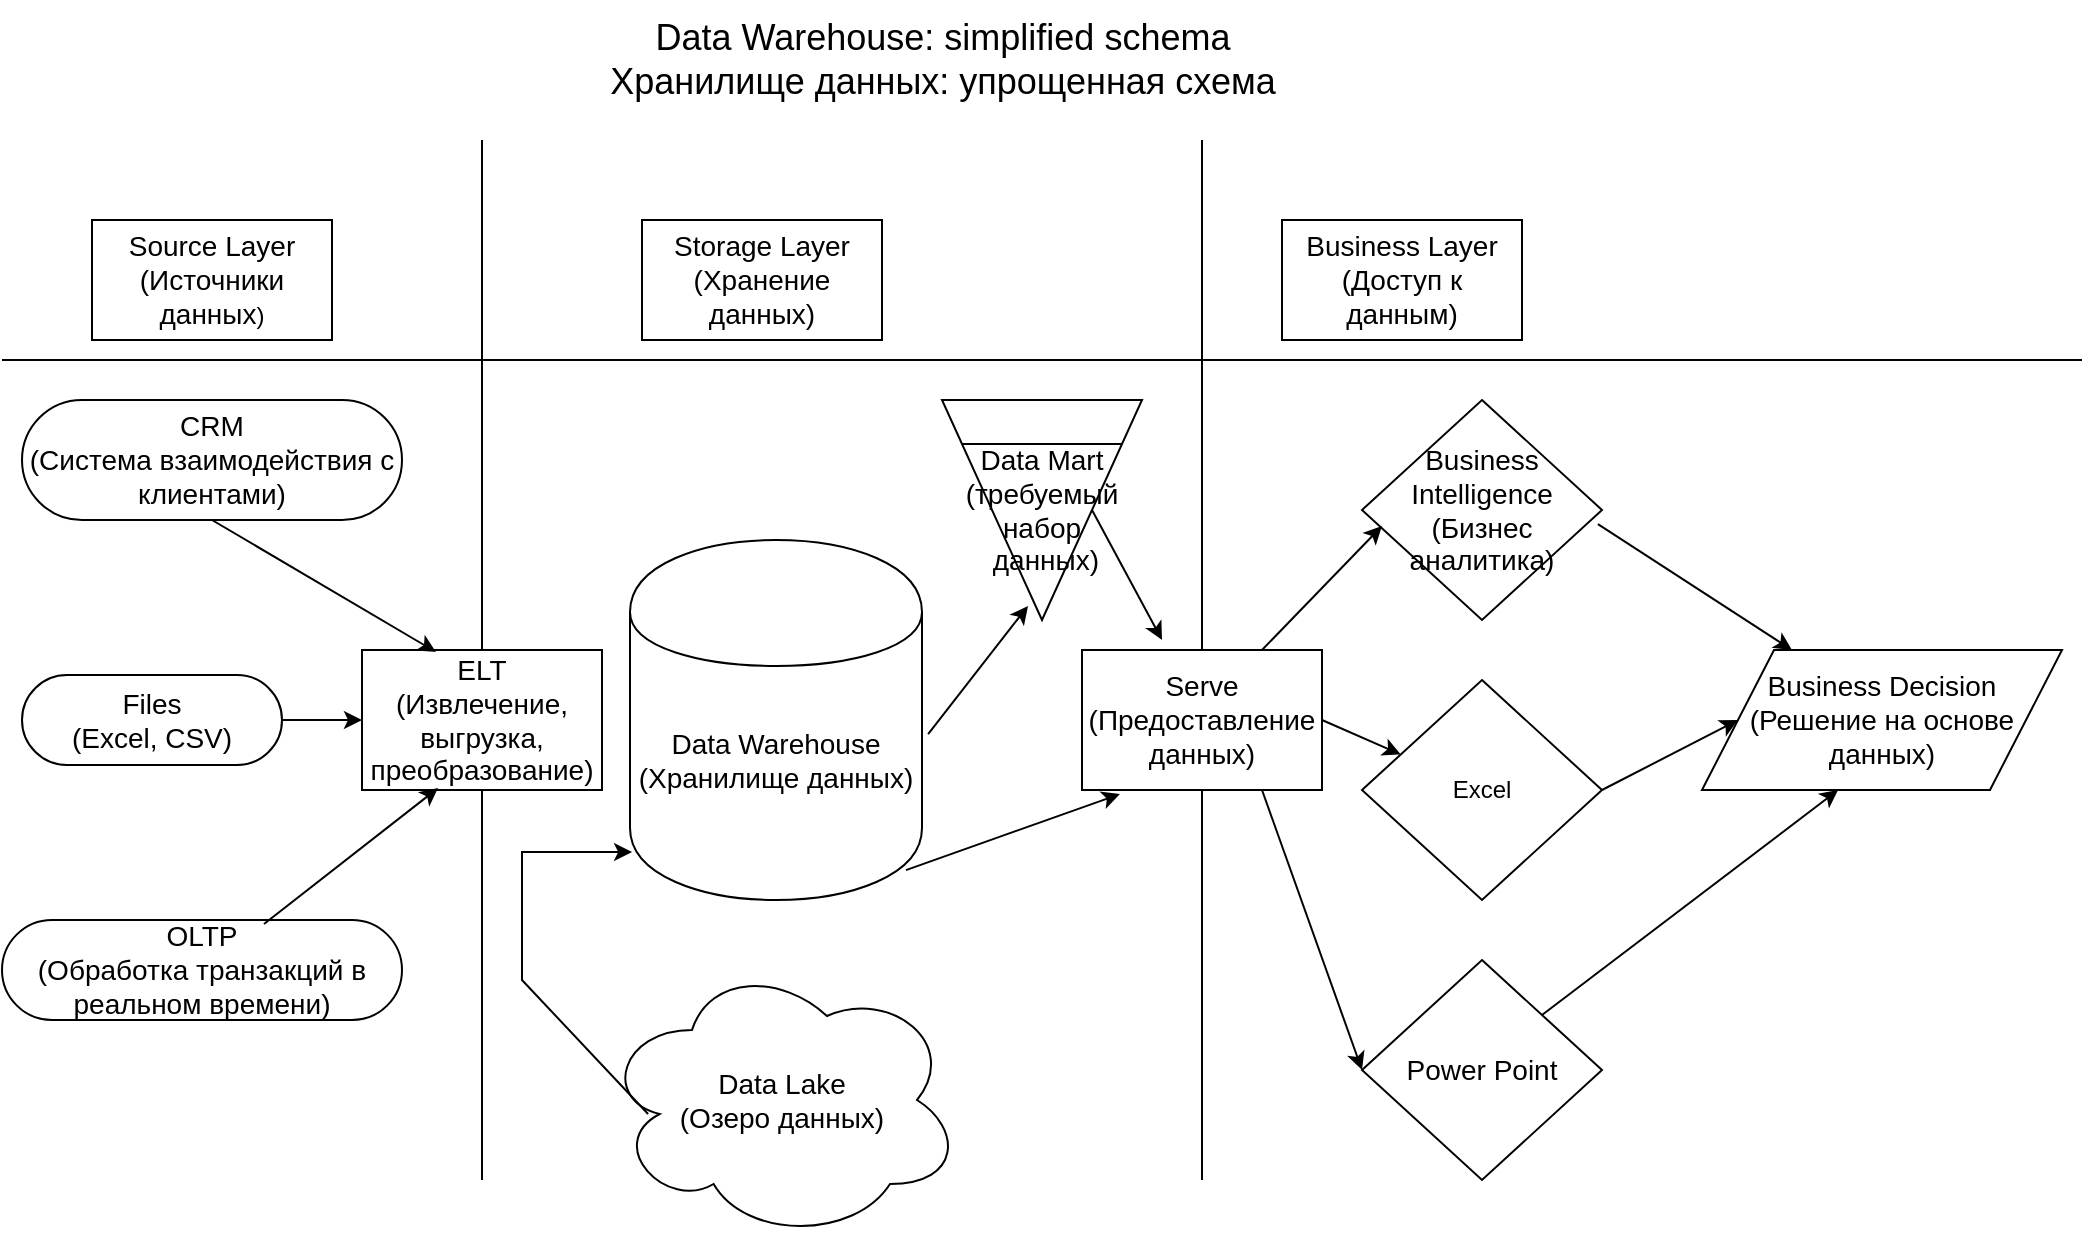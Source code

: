 <mxfile version="21.1.4">
  <diagram name="Страница 1" id="8gCADdNgLz2kUwqrJrQQ">
    <mxGraphModel dx="1394" dy="766" grid="1" gridSize="10" guides="1" tooltips="1" connect="1" arrows="1" fold="1" page="1" pageScale="1" pageWidth="827" pageHeight="1169" math="0" shadow="0">
      <root>
        <mxCell id="0" />
        <mxCell id="1" parent="0" />
        <mxCell id="5JDfJ07FDdf0CoFAMKH8-1" value="&lt;font style=&quot;font-size: 14px;&quot;&gt;Source Layer&lt;br&gt;(Источники данных&lt;/font&gt;)" style="rounded=0;whiteSpace=wrap;html=1;" vertex="1" parent="1">
          <mxGeometry x="85" y="120" width="120" height="60" as="geometry" />
        </mxCell>
        <mxCell id="5JDfJ07FDdf0CoFAMKH8-2" value="&lt;font style=&quot;font-size: 14px;&quot;&gt;Storage Layer&lt;br&gt;(Хранение данных)&lt;/font&gt;" style="rounded=0;whiteSpace=wrap;html=1;" vertex="1" parent="1">
          <mxGeometry x="360" y="120" width="120" height="60" as="geometry" />
        </mxCell>
        <mxCell id="5JDfJ07FDdf0CoFAMKH8-3" value="&lt;font style=&quot;font-size: 14px;&quot;&gt;Business Layer&lt;br&gt;(Доступ к данным)&lt;/font&gt;" style="rounded=0;whiteSpace=wrap;html=1;" vertex="1" parent="1">
          <mxGeometry x="680" y="120" width="120" height="60" as="geometry" />
        </mxCell>
        <mxCell id="5JDfJ07FDdf0CoFAMKH8-4" value="" style="endArrow=none;html=1;rounded=0;" edge="1" parent="1">
          <mxGeometry width="50" height="50" relative="1" as="geometry">
            <mxPoint x="280" y="600" as="sourcePoint" />
            <mxPoint x="280" y="80" as="targetPoint" />
          </mxGeometry>
        </mxCell>
        <mxCell id="5JDfJ07FDdf0CoFAMKH8-5" value="" style="endArrow=none;html=1;rounded=0;" edge="1" parent="1" source="5JDfJ07FDdf0CoFAMKH8-23">
          <mxGeometry width="50" height="50" relative="1" as="geometry">
            <mxPoint x="640" y="600" as="sourcePoint" />
            <mxPoint x="640" y="80" as="targetPoint" />
          </mxGeometry>
        </mxCell>
        <mxCell id="5JDfJ07FDdf0CoFAMKH8-7" value="&lt;font style=&quot;font-size: 14px;&quot;&gt;Data Warehouse&lt;br&gt;(Хранилище данных)&lt;/font&gt;" style="shape=cylinder;whiteSpace=wrap;html=1;boundedLbl=1;backgroundOutline=1;" vertex="1" parent="1">
          <mxGeometry x="354" y="280" width="146" height="180" as="geometry" />
        </mxCell>
        <mxCell id="5JDfJ07FDdf0CoFAMKH8-8" value="&lt;font style=&quot;font-size: 14px;&quot;&gt;Data Lake&lt;br&gt;(Озеро данных)&lt;/font&gt;" style="shape=cloud;whiteSpace=wrap;html=1;" vertex="1" parent="1">
          <mxGeometry x="340" y="490" width="180" height="140" as="geometry" />
        </mxCell>
        <mxCell id="5JDfJ07FDdf0CoFAMKH8-9" value="" style="endArrow=classic;html=1;rounded=0;exitX=0.128;exitY=0.55;exitDx=0;exitDy=0;exitPerimeter=0;entryX=0.007;entryY=0.867;entryDx=0;entryDy=0;entryPerimeter=0;" edge="1" parent="1" source="5JDfJ07FDdf0CoFAMKH8-8" target="5JDfJ07FDdf0CoFAMKH8-7">
          <mxGeometry width="50" height="50" relative="1" as="geometry">
            <mxPoint x="390" y="340" as="sourcePoint" />
            <mxPoint x="440" y="290" as="targetPoint" />
            <Array as="points">
              <mxPoint x="300" y="500" />
              <mxPoint x="300" y="436" />
            </Array>
          </mxGeometry>
        </mxCell>
        <mxCell id="5JDfJ07FDdf0CoFAMKH8-10" value="&lt;font style=&quot;font-size: 14px;&quot;&gt;Business Decision&lt;br&gt;(Решение на основе данных)&lt;/font&gt;" style="shape=parallelogram;perimeter=parallelogramPerimeter;whiteSpace=wrap;html=1;dashed=0;" vertex="1" parent="1">
          <mxGeometry x="890" y="335" width="180" height="70" as="geometry" />
        </mxCell>
        <mxCell id="5JDfJ07FDdf0CoFAMKH8-11" value="&lt;font style=&quot;font-size: 14px;&quot;&gt;CRM&lt;br&gt;(Система взаимодействия с клиентами)&lt;/font&gt;" style="html=1;dashed=0;whiteSpace=wrap;shape=mxgraph.dfd.start" vertex="1" parent="1">
          <mxGeometry x="50" y="210" width="190" height="60" as="geometry" />
        </mxCell>
        <mxCell id="5JDfJ07FDdf0CoFAMKH8-12" value="&lt;font style=&quot;font-size: 14px;&quot;&gt;Files&lt;br&gt;(Excel, CSV)&lt;/font&gt;" style="html=1;dashed=0;whiteSpace=wrap;shape=mxgraph.dfd.start" vertex="1" parent="1">
          <mxGeometry x="50" y="347.5" width="130" height="45" as="geometry" />
        </mxCell>
        <mxCell id="5JDfJ07FDdf0CoFAMKH8-13" value="&lt;font style=&quot;font-size: 14px;&quot;&gt;OLTP&lt;br&gt;(Обработка транзакций в реальном времени)&lt;/font&gt;" style="html=1;dashed=0;whiteSpace=wrap;shape=mxgraph.dfd.start" vertex="1" parent="1">
          <mxGeometry x="40" y="470" width="200" height="50" as="geometry" />
        </mxCell>
        <mxCell id="5JDfJ07FDdf0CoFAMKH8-14" value="&lt;font style=&quot;font-size: 14px;&quot;&gt;ELT&lt;br&gt;(Извлечение, выгрузка, преобразование)&lt;/font&gt;" style="html=1;dashed=0;whiteSpace=wrap;" vertex="1" parent="1">
          <mxGeometry x="220" y="335" width="120" height="70" as="geometry" />
        </mxCell>
        <mxCell id="5JDfJ07FDdf0CoFAMKH8-15" value="" style="endArrow=classic;html=1;rounded=0;exitX=0.655;exitY=0.04;exitDx=0;exitDy=0;exitPerimeter=0;entryX=0.317;entryY=0.986;entryDx=0;entryDy=0;entryPerimeter=0;" edge="1" parent="1" source="5JDfJ07FDdf0CoFAMKH8-13" target="5JDfJ07FDdf0CoFAMKH8-14">
          <mxGeometry width="50" height="50" relative="1" as="geometry">
            <mxPoint x="390" y="320" as="sourcePoint" />
            <mxPoint x="440" y="270" as="targetPoint" />
          </mxGeometry>
        </mxCell>
        <mxCell id="5JDfJ07FDdf0CoFAMKH8-16" value="" style="endArrow=classic;html=1;rounded=0;exitX=1;exitY=0.5;exitDx=0;exitDy=0;exitPerimeter=0;entryX=0;entryY=0.5;entryDx=0;entryDy=0;" edge="1" parent="1" source="5JDfJ07FDdf0CoFAMKH8-12" target="5JDfJ07FDdf0CoFAMKH8-14">
          <mxGeometry width="50" height="50" relative="1" as="geometry">
            <mxPoint x="390" y="320" as="sourcePoint" />
            <mxPoint x="440" y="270" as="targetPoint" />
          </mxGeometry>
        </mxCell>
        <mxCell id="5JDfJ07FDdf0CoFAMKH8-17" value="" style="endArrow=classic;html=1;rounded=0;exitX=0.5;exitY=0.5;exitDx=0;exitDy=30;exitPerimeter=0;entryX=0.308;entryY=0.014;entryDx=0;entryDy=0;entryPerimeter=0;" edge="1" parent="1" source="5JDfJ07FDdf0CoFAMKH8-11" target="5JDfJ07FDdf0CoFAMKH8-14">
          <mxGeometry width="50" height="50" relative="1" as="geometry">
            <mxPoint x="390" y="320" as="sourcePoint" />
            <mxPoint x="440" y="270" as="targetPoint" />
          </mxGeometry>
        </mxCell>
        <mxCell id="5JDfJ07FDdf0CoFAMKH8-19" value="&lt;font style=&quot;font-size: 14px;&quot;&gt;Data Mart&lt;br&gt;(требуемый набор&lt;br&gt;&amp;nbsp;данных)&lt;/font&gt;" style="html=1;dashed=0;whiteSpace=wrap;shape=mxgraph.dfd.archive" vertex="1" parent="1">
          <mxGeometry x="510" y="210" width="100" height="110" as="geometry" />
        </mxCell>
        <mxCell id="5JDfJ07FDdf0CoFAMKH8-20" value="&lt;font style=&quot;font-size: 14px;&quot;&gt;Business&lt;br&gt;Intelligence&lt;br&gt;(Бизнес аналитика)&lt;/font&gt;" style="shape=rhombus;html=1;dashed=0;whiteSpace=wrap;perimeter=rhombusPerimeter;" vertex="1" parent="1">
          <mxGeometry x="720" y="210" width="120" height="110" as="geometry" />
        </mxCell>
        <mxCell id="5JDfJ07FDdf0CoFAMKH8-21" value="" style="endArrow=classic;html=1;rounded=0;exitX=1.021;exitY=0.539;exitDx=0;exitDy=0;exitPerimeter=0;entryX=0.43;entryY=0.936;entryDx=0;entryDy=0;entryPerimeter=0;" edge="1" parent="1" source="5JDfJ07FDdf0CoFAMKH8-7" target="5JDfJ07FDdf0CoFAMKH8-19">
          <mxGeometry width="50" height="50" relative="1" as="geometry">
            <mxPoint x="560" y="430" as="sourcePoint" />
            <mxPoint x="610" y="380" as="targetPoint" />
          </mxGeometry>
        </mxCell>
        <mxCell id="5JDfJ07FDdf0CoFAMKH8-22" value="" style="endArrow=classic;html=1;rounded=0;exitX=0.75;exitY=0.5;exitDx=0;exitDy=0;exitPerimeter=0;" edge="1" parent="1" source="5JDfJ07FDdf0CoFAMKH8-19">
          <mxGeometry width="50" height="50" relative="1" as="geometry">
            <mxPoint x="610" y="310" as="sourcePoint" />
            <mxPoint x="620" y="330" as="targetPoint" />
          </mxGeometry>
        </mxCell>
        <mxCell id="5JDfJ07FDdf0CoFAMKH8-24" value="" style="endArrow=none;html=1;rounded=0;" edge="1" parent="1" target="5JDfJ07FDdf0CoFAMKH8-23">
          <mxGeometry width="50" height="50" relative="1" as="geometry">
            <mxPoint x="640" y="600" as="sourcePoint" />
            <mxPoint x="640" y="80" as="targetPoint" />
          </mxGeometry>
        </mxCell>
        <mxCell id="5JDfJ07FDdf0CoFAMKH8-23" value="&lt;font style=&quot;font-size: 14px;&quot;&gt;Serve&lt;br&gt;(Предоставление&lt;br&gt;данных)&lt;/font&gt;" style="html=1;dashed=0;whiteSpace=wrap;" vertex="1" parent="1">
          <mxGeometry x="580" y="335" width="120" height="70" as="geometry" />
        </mxCell>
        <mxCell id="5JDfJ07FDdf0CoFAMKH8-25" value="" style="endArrow=classic;html=1;rounded=0;exitX=0.945;exitY=0.917;exitDx=0;exitDy=0;exitPerimeter=0;entryX=0.158;entryY=1.029;entryDx=0;entryDy=0;entryPerimeter=0;" edge="1" parent="1" source="5JDfJ07FDdf0CoFAMKH8-7" target="5JDfJ07FDdf0CoFAMKH8-23">
          <mxGeometry width="50" height="50" relative="1" as="geometry">
            <mxPoint x="560" y="410" as="sourcePoint" />
            <mxPoint x="610" y="360" as="targetPoint" />
          </mxGeometry>
        </mxCell>
        <mxCell id="5JDfJ07FDdf0CoFAMKH8-26" value="Excel" style="shape=rhombus;html=1;dashed=0;whiteSpace=wrap;perimeter=rhombusPerimeter;" vertex="1" parent="1">
          <mxGeometry x="720" y="350" width="120" height="110" as="geometry" />
        </mxCell>
        <mxCell id="5JDfJ07FDdf0CoFAMKH8-27" value="&lt;font style=&quot;font-size: 14px;&quot;&gt;Power Point&lt;/font&gt;" style="shape=rhombus;html=1;dashed=0;whiteSpace=wrap;perimeter=rhombusPerimeter;" vertex="1" parent="1">
          <mxGeometry x="720" y="490" width="120" height="110" as="geometry" />
        </mxCell>
        <mxCell id="5JDfJ07FDdf0CoFAMKH8-28" value="" style="endArrow=classic;html=1;rounded=0;entryX=0;entryY=0.5;entryDx=0;entryDy=0;exitX=0.75;exitY=1;exitDx=0;exitDy=0;" edge="1" parent="1" source="5JDfJ07FDdf0CoFAMKH8-23" target="5JDfJ07FDdf0CoFAMKH8-27">
          <mxGeometry width="50" height="50" relative="1" as="geometry">
            <mxPoint x="560" y="410" as="sourcePoint" />
            <mxPoint x="610" y="360" as="targetPoint" />
          </mxGeometry>
        </mxCell>
        <mxCell id="5JDfJ07FDdf0CoFAMKH8-29" value="" style="endArrow=classic;html=1;rounded=0;exitX=1;exitY=0.5;exitDx=0;exitDy=0;" edge="1" parent="1" source="5JDfJ07FDdf0CoFAMKH8-23" target="5JDfJ07FDdf0CoFAMKH8-26">
          <mxGeometry width="50" height="50" relative="1" as="geometry">
            <mxPoint x="560" y="410" as="sourcePoint" />
            <mxPoint x="610" y="360" as="targetPoint" />
          </mxGeometry>
        </mxCell>
        <mxCell id="5JDfJ07FDdf0CoFAMKH8-30" value="" style="endArrow=classic;html=1;rounded=0;entryX=0.083;entryY=0.573;entryDx=0;entryDy=0;entryPerimeter=0;exitX=0.75;exitY=0;exitDx=0;exitDy=0;" edge="1" parent="1" source="5JDfJ07FDdf0CoFAMKH8-23" target="5JDfJ07FDdf0CoFAMKH8-20">
          <mxGeometry width="50" height="50" relative="1" as="geometry">
            <mxPoint x="670" y="330" as="sourcePoint" />
            <mxPoint x="610" y="360" as="targetPoint" />
          </mxGeometry>
        </mxCell>
        <mxCell id="5JDfJ07FDdf0CoFAMKH8-31" value="" style="endArrow=classic;html=1;rounded=0;entryX=0.378;entryY=1;entryDx=0;entryDy=0;entryPerimeter=0;exitX=1;exitY=0;exitDx=0;exitDy=0;" edge="1" parent="1" source="5JDfJ07FDdf0CoFAMKH8-27" target="5JDfJ07FDdf0CoFAMKH8-10">
          <mxGeometry width="50" height="50" relative="1" as="geometry">
            <mxPoint x="560" y="410" as="sourcePoint" />
            <mxPoint x="610" y="360" as="targetPoint" />
          </mxGeometry>
        </mxCell>
        <mxCell id="5JDfJ07FDdf0CoFAMKH8-32" value="" style="endArrow=classic;html=1;rounded=0;entryX=0;entryY=0.5;entryDx=0;entryDy=0;exitX=1;exitY=0.5;exitDx=0;exitDy=0;" edge="1" parent="1" source="5JDfJ07FDdf0CoFAMKH8-26" target="5JDfJ07FDdf0CoFAMKH8-10">
          <mxGeometry width="50" height="50" relative="1" as="geometry">
            <mxPoint x="560" y="410" as="sourcePoint" />
            <mxPoint x="610" y="360" as="targetPoint" />
          </mxGeometry>
        </mxCell>
        <mxCell id="5JDfJ07FDdf0CoFAMKH8-33" value="" style="endArrow=classic;html=1;rounded=0;entryX=0.25;entryY=0;entryDx=0;entryDy=0;exitX=0.983;exitY=0.564;exitDx=0;exitDy=0;exitPerimeter=0;" edge="1" parent="1" source="5JDfJ07FDdf0CoFAMKH8-20" target="5JDfJ07FDdf0CoFAMKH8-10">
          <mxGeometry width="50" height="50" relative="1" as="geometry">
            <mxPoint x="560" y="410" as="sourcePoint" />
            <mxPoint x="610" y="360" as="targetPoint" />
          </mxGeometry>
        </mxCell>
        <mxCell id="5JDfJ07FDdf0CoFAMKH8-34" value="" style="endArrow=none;html=1;rounded=0;" edge="1" parent="1">
          <mxGeometry relative="1" as="geometry">
            <mxPoint x="40" y="190" as="sourcePoint" />
            <mxPoint x="1080" y="190" as="targetPoint" />
          </mxGeometry>
        </mxCell>
        <mxCell id="5JDfJ07FDdf0CoFAMKH8-35" value="&lt;font style=&quot;font-size: 18px;&quot;&gt;Data Warehouse: simplified schema&lt;br&gt;Хранилище данных: упрощенная схема&lt;/font&gt;" style="text;html=1;align=center;verticalAlign=middle;resizable=0;points=[];autosize=1;strokeColor=none;fillColor=none;" vertex="1" parent="1">
          <mxGeometry x="330" y="10" width="360" height="60" as="geometry" />
        </mxCell>
      </root>
    </mxGraphModel>
  </diagram>
</mxfile>
